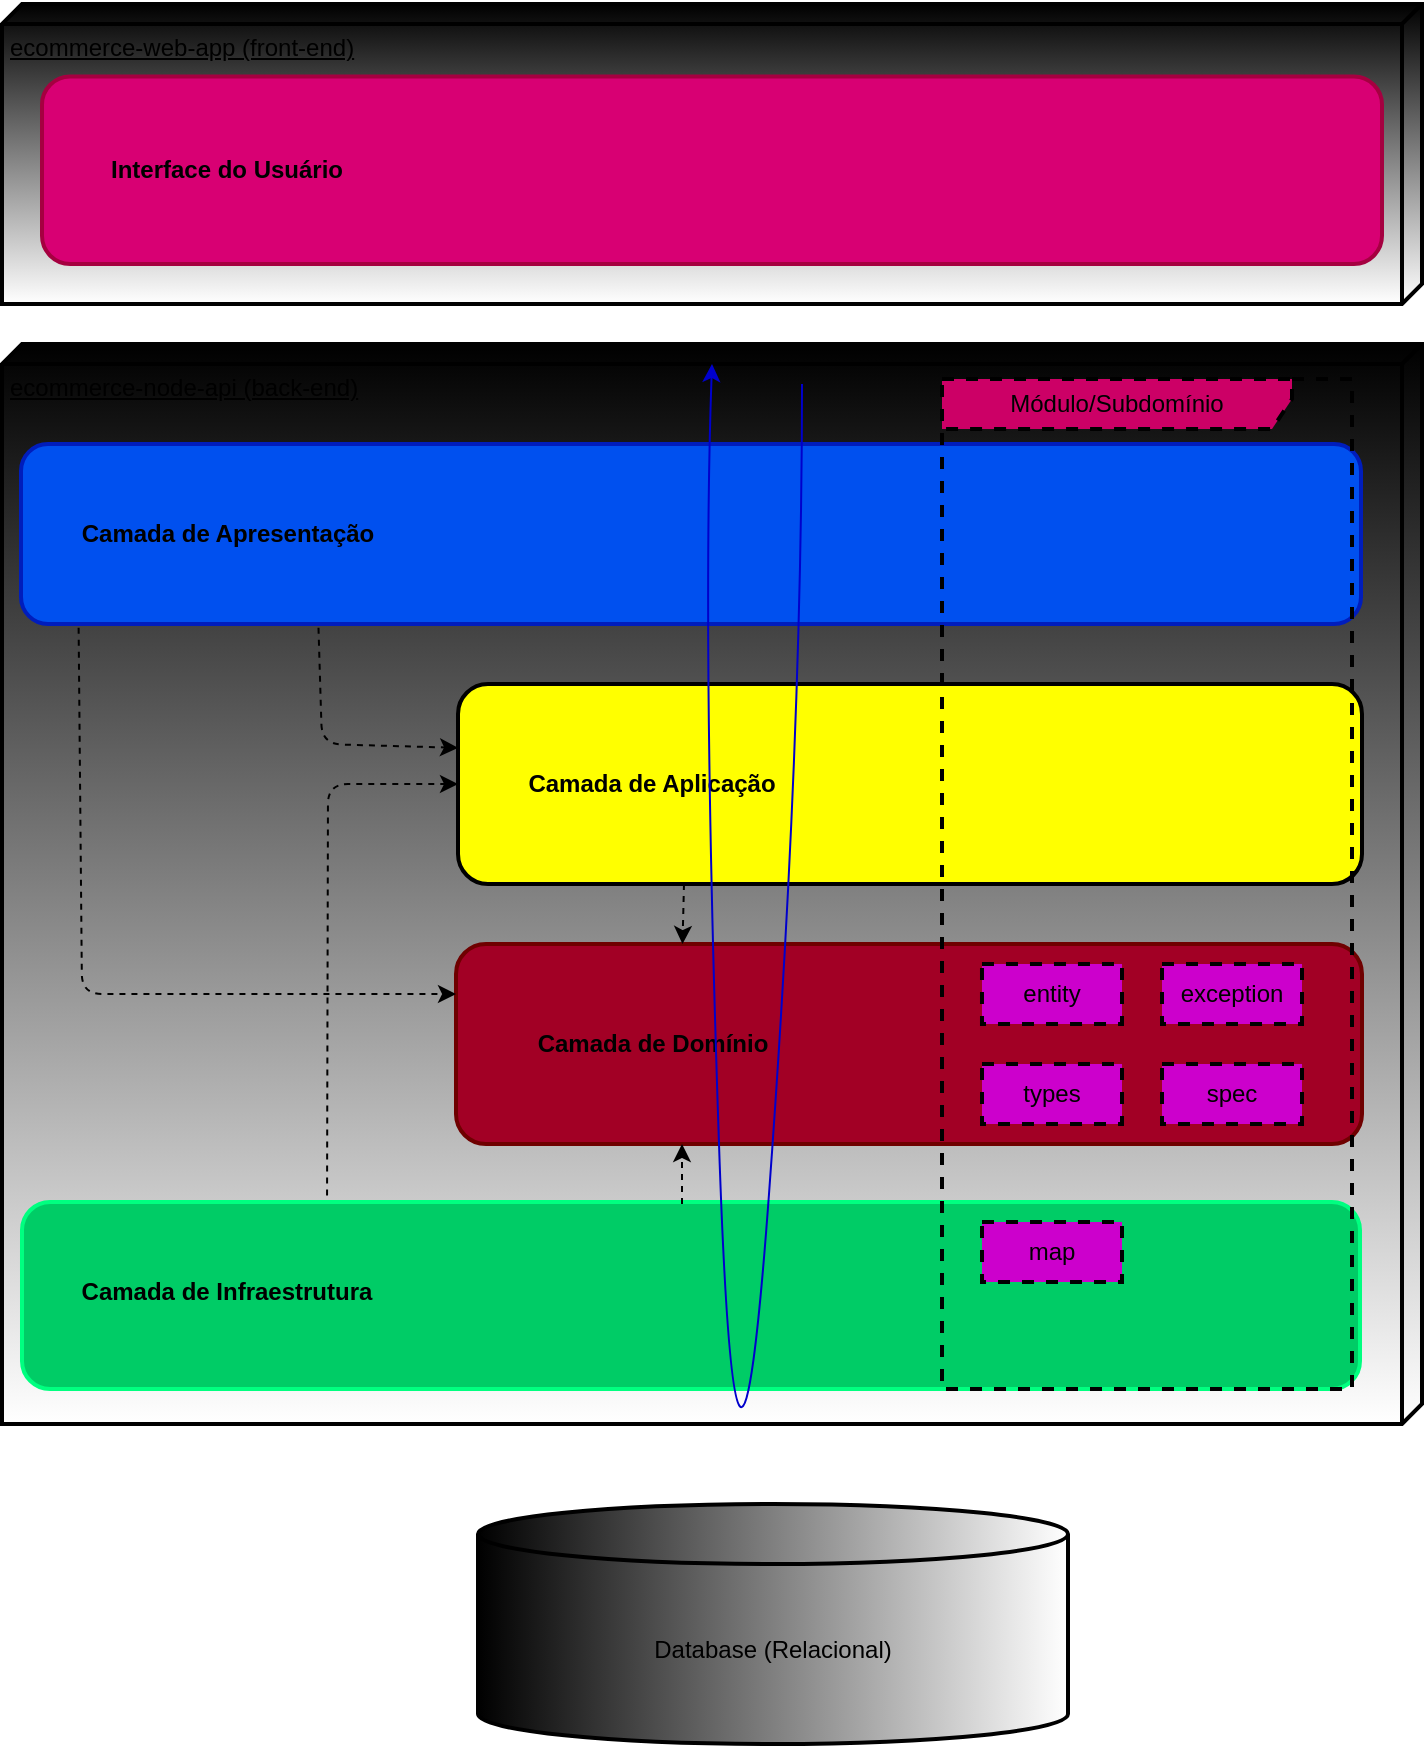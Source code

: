 <mxfile>
    <diagram id="mA9TwBRVwYMheTiAssp3" name="Arquitetura em Camadas">
        <mxGraphModel dx="946" dy="667" grid="1" gridSize="10" guides="1" tooltips="1" connect="1" arrows="1" fold="1" page="1" pageScale="1" pageWidth="850" pageHeight="1100" math="0" shadow="0">
            <root>
                <mxCell id="0"/>
                <mxCell id="1" parent="0"/>
                <mxCell id="2" value="&lt;font color=&quot;#000000&quot;&gt;ecommerce-node-api (back-end)&lt;/font&gt;" style="verticalAlign=top;align=left;spacingTop=8;spacingLeft=2;spacingRight=12;shape=cube;size=10;direction=south;fontStyle=4;html=1;strokeWidth=2;fillColor=default;gradientColor=default;gradientDirection=west;" parent="1" vertex="1">
                    <mxGeometry x="40" y="350" width="710" height="540" as="geometry"/>
                </mxCell>
                <mxCell id="3" value="&lt;font color=&quot;#000000&quot;&gt;ecommerce-web-app (front-end)&lt;/font&gt;" style="verticalAlign=top;align=left;spacingTop=8;spacingLeft=2;spacingRight=12;shape=cube;size=10;direction=south;fontStyle=4;html=1;strokeWidth=2;gradientColor=default;gradientDirection=west;" parent="1" vertex="1">
                    <mxGeometry x="40" y="180" width="710" height="150" as="geometry"/>
                </mxCell>
                <mxCell id="4" value="Database (Relacional)" style="shape=cylinder3;whiteSpace=wrap;html=1;boundedLbl=1;backgroundOutline=1;size=15;strokeWidth=2;fillColor=default;gradientColor=default;gradientDirection=west;" parent="1" vertex="1">
                    <mxGeometry x="278" y="930" width="295" height="120" as="geometry"/>
                </mxCell>
                <mxCell id="5" value="" style="rounded=1;whiteSpace=wrap;html=1;strokeWidth=2;fillColor=#a20025;fontColor=#ffffff;strokeColor=#6F0000;" parent="1" vertex="1">
                    <mxGeometry x="267" y="650" width="453" height="100" as="geometry"/>
                </mxCell>
                <mxCell id="8" value="" style="rounded=1;whiteSpace=wrap;html=1;strokeWidth=2;fillColor=#FFFF00;" parent="1" vertex="1">
                    <mxGeometry x="268" y="520" width="452" height="100" as="geometry"/>
                </mxCell>
                <mxCell id="9" value="" style="rounded=1;whiteSpace=wrap;html=1;strokeWidth=2;fillColor=#00CC66;fontColor=#ffffff;strokeColor=#00FF80;" parent="1" vertex="1">
                    <mxGeometry x="50" y="779" width="669" height="93.5" as="geometry"/>
                </mxCell>
                <mxCell id="12" value="" style="rounded=1;whiteSpace=wrap;html=1;strokeWidth=2;fillColor=#0050ef;fontColor=#ffffff;strokeColor=#001DBC;" parent="1" vertex="1">
                    <mxGeometry x="49.5" y="400" width="670" height="90" as="geometry"/>
                </mxCell>
                <mxCell id="13" value="&lt;b&gt;&lt;font color=&quot;#000000&quot;&gt;Camada de Aplicação&lt;/font&gt;&lt;/b&gt;" style="text;html=1;strokeColor=none;fillColor=none;align=center;verticalAlign=middle;whiteSpace=wrap;rounded=0;strokeWidth=2;" parent="1" vertex="1">
                    <mxGeometry x="275" y="535" width="180" height="70" as="geometry"/>
                </mxCell>
                <mxCell id="14" value="&lt;b&gt;&lt;font color=&quot;#000000&quot;&gt;Camada de Domínio&lt;/font&gt;&lt;/b&gt;" style="text;html=1;strokeColor=none;fillColor=none;align=center;verticalAlign=middle;whiteSpace=wrap;rounded=0;strokeWidth=2;" parent="1" vertex="1">
                    <mxGeometry x="277.5" y="672.5" width="175" height="55" as="geometry"/>
                </mxCell>
                <mxCell id="15" value="&lt;font color=&quot;#000000&quot;&gt;&lt;b&gt;Camada de Infraestrutura&lt;/b&gt;&lt;/font&gt;" style="text;html=1;strokeColor=none;fillColor=none;align=center;verticalAlign=middle;whiteSpace=wrap;rounded=0;strokeWidth=2;" parent="1" vertex="1">
                    <mxGeometry x="55" y="793.5" width="195" height="60" as="geometry"/>
                </mxCell>
                <mxCell id="24" value="Módulo/Subdomínio" style="shape=umlFrame;whiteSpace=wrap;html=1;strokeWidth=2;fillColor=#CC0066;dashed=1;width=175;height=25;" parent="1" vertex="1">
                    <mxGeometry x="510" y="367.5" width="205" height="505" as="geometry"/>
                </mxCell>
                <mxCell id="25" value="entity" style="rounded=0;whiteSpace=wrap;html=1;dashed=1;strokeWidth=2;fillColor=#CC00CC;" parent="1" vertex="1">
                    <mxGeometry x="529.99" y="660" width="70.01" height="30" as="geometry"/>
                </mxCell>
                <mxCell id="26" value="types" style="rounded=0;whiteSpace=wrap;html=1;dashed=1;strokeWidth=2;fillColor=#CC00CC;" parent="1" vertex="1">
                    <mxGeometry x="530" y="710" width="70" height="30" as="geometry"/>
                </mxCell>
                <mxCell id="27" value="exception" style="rounded=0;whiteSpace=wrap;html=1;dashed=1;strokeWidth=2;fillColor=#CC00CC;" parent="1" vertex="1">
                    <mxGeometry x="620" y="660" width="70" height="30" as="geometry"/>
                </mxCell>
                <mxCell id="28" value="spec" style="rounded=0;whiteSpace=wrap;html=1;dashed=1;strokeWidth=2;fillColor=#CC00CC;" parent="1" vertex="1">
                    <mxGeometry x="620" y="710" width="70" height="30" as="geometry"/>
                </mxCell>
                <mxCell id="29" value="map" style="rounded=0;whiteSpace=wrap;html=1;dashed=1;strokeWidth=2;fillColor=#CC00CC;" parent="1" vertex="1">
                    <mxGeometry x="530" y="789" width="70" height="30" as="geometry"/>
                </mxCell>
                <mxCell id="32" value="" style="rounded=1;whiteSpace=wrap;html=1;strokeWidth=2;fillColor=#d80073;fontColor=#ffffff;strokeColor=#A50040;" parent="1" vertex="1">
                    <mxGeometry x="60" y="216.25" width="670" height="93.75" as="geometry"/>
                </mxCell>
                <mxCell id="33" value="&lt;b&gt;&lt;font color=&quot;#000000&quot;&gt;Camada de Apresentação&lt;/font&gt;&lt;/b&gt;" style="text;html=1;strokeColor=none;fillColor=none;align=center;verticalAlign=middle;whiteSpace=wrap;rounded=0;" parent="1" vertex="1">
                    <mxGeometry x="72.5" y="420" width="160" height="50" as="geometry"/>
                </mxCell>
                <mxCell id="34" value="&lt;b&gt;&lt;font color=&quot;#000000&quot;&gt;Interface do Usuário&lt;/font&gt;&lt;/b&gt;" style="text;html=1;strokeColor=none;fillColor=none;align=center;verticalAlign=middle;whiteSpace=wrap;rounded=0;" parent="1" vertex="1">
                    <mxGeometry x="90" y="253.13" width="125" height="20" as="geometry"/>
                </mxCell>
                <mxCell id="35" value="" style="endArrow=classic;html=1;dashed=1;strokeColor=#000000;" parent="1" edge="1">
                    <mxGeometry width="50" height="50" relative="1" as="geometry">
                        <mxPoint x="380" y="780" as="sourcePoint"/>
                        <mxPoint x="380" y="750" as="targetPoint"/>
                    </mxGeometry>
                </mxCell>
                <mxCell id="36" value="" style="endArrow=classic;html=1;dashed=1;exitX=0.25;exitY=1;exitDx=0;exitDy=0;entryX=0.25;entryY=0;entryDx=0;entryDy=0;strokeColor=#000000;" parent="1" source="8" target="5" edge="1">
                    <mxGeometry width="50" height="50" relative="1" as="geometry">
                        <mxPoint x="340.349" y="796.077" as="sourcePoint"/>
                        <mxPoint x="330" y="650" as="targetPoint"/>
                    </mxGeometry>
                </mxCell>
                <mxCell id="37" value="" style="endArrow=classic;html=1;dashed=1;entryX=0;entryY=0.5;entryDx=0;entryDy=0;exitX=0.228;exitY=-0.035;exitDx=0;exitDy=0;exitPerimeter=0;strokeColor=#000000;" parent="1" source="9" target="8" edge="1">
                    <mxGeometry width="50" height="50" relative="1" as="geometry">
                        <mxPoint x="400" y="730" as="sourcePoint"/>
                        <mxPoint x="450" y="680" as="targetPoint"/>
                        <Array as="points">
                            <mxPoint x="203" y="570"/>
                        </Array>
                    </mxGeometry>
                </mxCell>
                <mxCell id="38" value="" style="endArrow=classic;html=1;dashed=1;entryX=0;entryY=0.319;entryDx=0;entryDy=0;exitX=0.222;exitY=1.021;exitDx=0;exitDy=0;exitPerimeter=0;entryPerimeter=0;strokeColor=#000000;" parent="1" source="12" target="8" edge="1">
                    <mxGeometry width="50" height="50" relative="1" as="geometry">
                        <mxPoint x="400" y="730" as="sourcePoint"/>
                        <mxPoint x="450" y="680" as="targetPoint"/>
                        <Array as="points">
                            <mxPoint x="200" y="550"/>
                        </Array>
                    </mxGeometry>
                </mxCell>
                <mxCell id="39" value="" style="endArrow=classic;html=1;dashed=1;entryX=0;entryY=0.25;entryDx=0;entryDy=0;exitX=0.043;exitY=1.021;exitDx=0;exitDy=0;exitPerimeter=0;strokeColor=#000000;" parent="1" source="12" target="5" edge="1">
                    <mxGeometry width="50" height="50" relative="1" as="geometry">
                        <mxPoint x="400" y="640" as="sourcePoint"/>
                        <mxPoint x="450" y="590" as="targetPoint"/>
                        <Array as="points">
                            <mxPoint x="80" y="675"/>
                        </Array>
                    </mxGeometry>
                </mxCell>
                <mxCell id="42" value="" style="curved=1;endArrow=classic;html=1;strokeColor=#0000CC;" parent="1" edge="1">
                    <mxGeometry width="50" height="50" relative="1" as="geometry">
                        <mxPoint x="440" y="370" as="sourcePoint"/>
                        <mxPoint x="395" y="360" as="targetPoint"/>
                        <Array as="points">
                            <mxPoint x="440" y="550"/>
                            <mxPoint x="407" y="1000"/>
                            <mxPoint x="390" y="500"/>
                        </Array>
                    </mxGeometry>
                </mxCell>
            </root>
        </mxGraphModel>
    </diagram>
    <diagram name="Arquitetura em Hexagonal" id="c8H0rsohFmDOTooCHGhM">
        <mxGraphModel dx="552" dy="389" grid="1" gridSize="10" guides="1" tooltips="1" connect="1" arrows="1" fold="1" page="1" pageScale="1" pageWidth="850" pageHeight="1100" math="0" shadow="0">
            <root>
                <mxCell id="SDtVs5Y_zorB5UPPIfcb-0"/>
                <mxCell id="SDtVs5Y_zorB5UPPIfcb-1" parent="SDtVs5Y_zorB5UPPIfcb-0"/>
                <mxCell id="SDtVs5Y_zorB5UPPIfcb-2" value="&lt;font color=&quot;#000000&quot;&gt;ecommerce-node-api (back-end)&lt;/font&gt;" style="verticalAlign=top;align=left;spacingTop=8;spacingLeft=2;spacingRight=12;shape=cube;size=10;direction=south;fontStyle=4;html=1;strokeWidth=2;fillColor=default;gradientColor=default;gradientDirection=west;" vertex="1" parent="SDtVs5Y_zorB5UPPIfcb-1">
                    <mxGeometry x="40" y="350" width="710" height="540" as="geometry"/>
                </mxCell>
                <mxCell id="SDtVs5Y_zorB5UPPIfcb-3" value="&lt;font color=&quot;#000000&quot;&gt;ecommerce-web-app (front-end)&lt;/font&gt;" style="verticalAlign=top;align=left;spacingTop=8;spacingLeft=2;spacingRight=12;shape=cube;size=10;direction=south;fontStyle=4;html=1;strokeWidth=2;gradientColor=default;gradientDirection=west;" vertex="1" parent="SDtVs5Y_zorB5UPPIfcb-1">
                    <mxGeometry x="40" y="180" width="710" height="150" as="geometry"/>
                </mxCell>
                <mxCell id="SDtVs5Y_zorB5UPPIfcb-4" value="Database (Relacional)" style="shape=cylinder3;whiteSpace=wrap;html=1;boundedLbl=1;backgroundOutline=1;size=15;strokeWidth=2;fillColor=default;gradientColor=default;gradientDirection=west;" vertex="1" parent="SDtVs5Y_zorB5UPPIfcb-1">
                    <mxGeometry x="277" y="930" width="295" height="120" as="geometry"/>
                </mxCell>
                <mxCell id="SDtVs5Y_zorB5UPPIfcb-18" value="" style="rounded=1;whiteSpace=wrap;html=1;strokeWidth=2;fillColor=#d80073;fontColor=#ffffff;strokeColor=#A50040;" vertex="1" parent="SDtVs5Y_zorB5UPPIfcb-1">
                    <mxGeometry x="53" y="224.25" width="670" height="77.5" as="geometry"/>
                </mxCell>
                <mxCell id="SDtVs5Y_zorB5UPPIfcb-20" value="&lt;font color=&quot;#000000&quot;&gt;Interface do Usuário&lt;/font&gt;" style="text;html=1;strokeColor=none;fillColor=none;align=center;verticalAlign=middle;whiteSpace=wrap;rounded=0;strokeWidth=1;" vertex="1" parent="SDtVs5Y_zorB5UPPIfcb-1">
                    <mxGeometry x="120" y="253" width="125" height="20" as="geometry"/>
                </mxCell>
                <mxCell id="gFHyhensu_FBPgxsTUyU-1" value="" style="shape=hexagon;perimeter=hexagonPerimeter2;whiteSpace=wrap;html=1;fixedSize=1;strokeWidth=1;fontColor=#ffffff;fillColor=#0050ef;strokeColor=#001DBC;size=92;rounded=1;gradientColor=#00CC66;" vertex="1" parent="SDtVs5Y_zorB5UPPIfcb-1">
                    <mxGeometry x="94" y="424.01" width="588" height="392" as="geometry"/>
                </mxCell>
                <mxCell id="gFHyhensu_FBPgxsTUyU-0" value="" style="shape=hexagon;perimeter=hexagonPerimeter2;whiteSpace=wrap;html=1;fixedSize=1;strokeWidth=1;fontColor=#ffffff;fillColor=#FFFF00;strokeColor=#2D7600;rounded=1;size=65.5;" vertex="1" parent="SDtVs5Y_zorB5UPPIfcb-1">
                    <mxGeometry x="167.25" y="472.84" width="441.5" height="294.33" as="geometry"/>
                </mxCell>
                <mxCell id="gFHyhensu_FBPgxsTUyU-2" value="" style="shape=hexagon;perimeter=hexagonPerimeter2;whiteSpace=wrap;html=1;fixedSize=1;strokeWidth=1;fontColor=#ffffff;fillColor=#a20025;strokeColor=#6F0000;rounded=1;size=50;" vertex="1" parent="SDtVs5Y_zorB5UPPIfcb-1">
                    <mxGeometry x="238" y="520" width="300" height="200.01" as="geometry"/>
                </mxCell>
                <mxCell id="SDtVs5Y_zorB5UPPIfcb-26" value="" style="curved=1;endArrow=classic;html=1;strokeColor=#0000CC;" edge="1" parent="SDtVs5Y_zorB5UPPIfcb-1">
                    <mxGeometry width="50" height="50" relative="1" as="geometry">
                        <mxPoint x="510" y="370" as="sourcePoint"/>
                        <mxPoint x="465" y="360" as="targetPoint"/>
                        <Array as="points">
                            <mxPoint x="510" y="550"/>
                            <mxPoint x="477" y="1000"/>
                            <mxPoint x="460" y="500"/>
                        </Array>
                    </mxGeometry>
                </mxCell>
                <mxCell id="6jJaH0fGzpv74lX6afmM-1" value="Camada de Domínio" style="text;html=1;strokeColor=none;fillColor=none;align=center;verticalAlign=middle;whiteSpace=wrap;rounded=0;shadow=0;sketch=0;strokeWidth=1;fontColor=#000000;" vertex="1" parent="SDtVs5Y_zorB5UPPIfcb-1">
                    <mxGeometry x="277" y="602.52" width="128" height="34.99" as="geometry"/>
                </mxCell>
                <mxCell id="6jJaH0fGzpv74lX6afmM-2" value="Camade de Aplicação" style="text;html=1;strokeColor=none;fillColor=none;align=center;verticalAlign=middle;whiteSpace=wrap;rounded=0;shadow=0;sketch=0;strokeWidth=1;fontColor=#000000;" vertex="1" parent="SDtVs5Y_zorB5UPPIfcb-1">
                    <mxGeometry x="238" y="490" width="135" height="20" as="geometry"/>
                </mxCell>
                <mxCell id="6jJaH0fGzpv74lX6afmM-3" value="Camada de Infraestrutura" style="text;html=1;strokeColor=none;fillColor=none;align=center;verticalAlign=middle;whiteSpace=wrap;rounded=0;shadow=0;sketch=0;strokeWidth=1;fontColor=#000000;" vertex="1" parent="SDtVs5Y_zorB5UPPIfcb-1">
                    <mxGeometry x="230.5" y="767.17" width="150" height="40" as="geometry"/>
                </mxCell>
                <mxCell id="6jJaH0fGzpv74lX6afmM-10" style="edgeStyle=none;html=1;exitX=0.5;exitY=1;exitDx=0;exitDy=0;entryX=0.5;entryY=1;entryDx=0;entryDy=0;strokeColor=#000000;fontColor=#000000;" edge="1" parent="SDtVs5Y_zorB5UPPIfcb-1" source="gFHyhensu_FBPgxsTUyU-1" target="gFHyhensu_FBPgxsTUyU-0">
                    <mxGeometry relative="1" as="geometry"/>
                </mxCell>
            </root>
        </mxGraphModel>
    </diagram>
</mxfile>